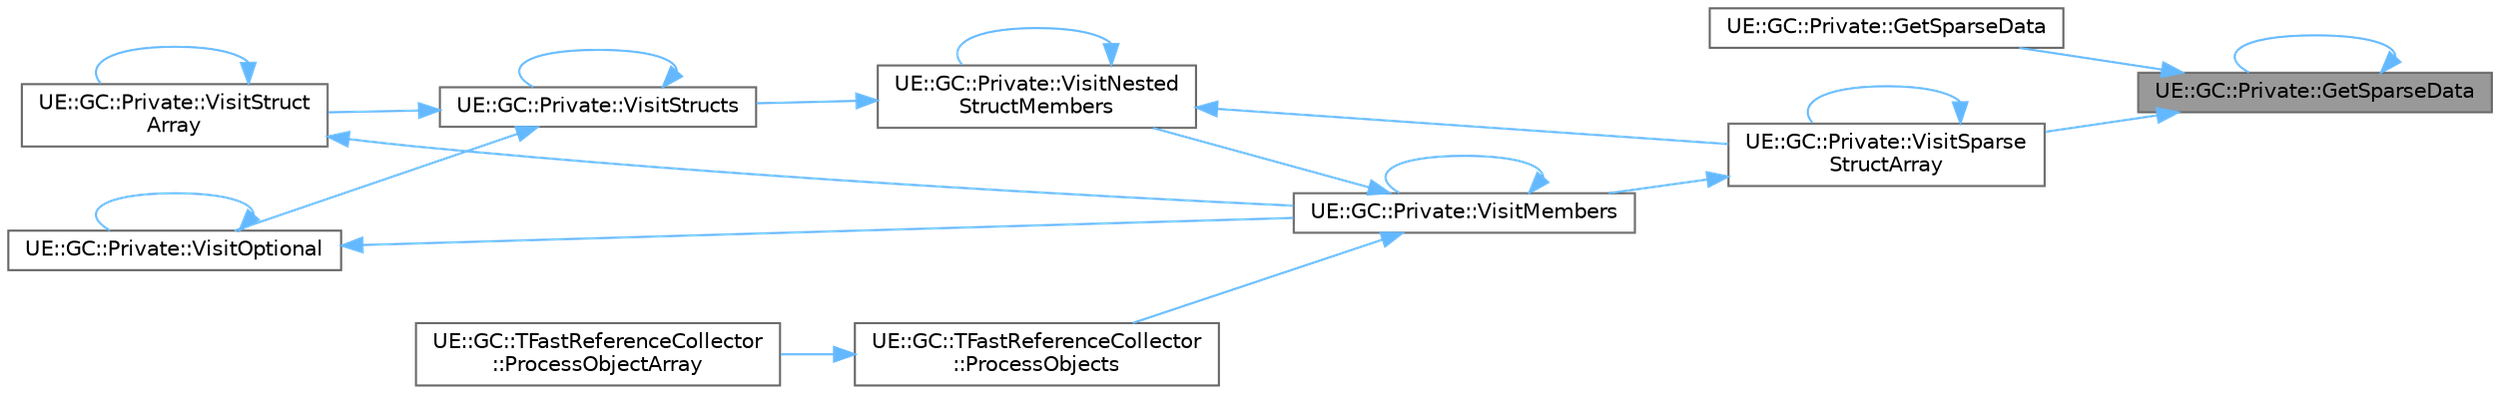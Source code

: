 digraph "UE::GC::Private::GetSparseData"
{
 // INTERACTIVE_SVG=YES
 // LATEX_PDF_SIZE
  bgcolor="transparent";
  edge [fontname=Helvetica,fontsize=10,labelfontname=Helvetica,labelfontsize=10];
  node [fontname=Helvetica,fontsize=10,shape=box,height=0.2,width=0.4];
  rankdir="RL";
  Node1 [id="Node000001",label="UE::GC::Private::GetSparseData",height=0.2,width=0.4,color="gray40", fillcolor="grey60", style="filled", fontcolor="black",tooltip=" "];
  Node1 -> Node2 [id="edge1_Node000001_Node000002",dir="back",color="steelblue1",style="solid",tooltip=" "];
  Node2 [id="Node000002",label="UE::GC::Private::GetSparseData",height=0.2,width=0.4,color="grey40", fillcolor="white", style="filled",URL="$d4/dc8/namespaceUE_1_1GC_1_1Private.html#a13339cd863b57e54b18d8c81e9a927e7",tooltip=" "];
  Node1 -> Node1 [id="edge2_Node000001_Node000001",dir="back",color="steelblue1",style="solid",tooltip=" "];
  Node1 -> Node3 [id="edge3_Node000001_Node000003",dir="back",color="steelblue1",style="solid",tooltip=" "];
  Node3 [id="Node000003",label="UE::GC::Private::VisitSparse\lStructArray",height=0.2,width=0.4,color="grey40", fillcolor="white", style="filled",URL="$d4/dc8/namespaceUE_1_1GC_1_1Private.html#ae70ee5ad5707effd39be7b6f9703979a",tooltip=" "];
  Node3 -> Node4 [id="edge4_Node000003_Node000004",dir="back",color="steelblue1",style="solid",tooltip=" "];
  Node4 [id="Node000004",label="UE::GC::Private::VisitMembers",height=0.2,width=0.4,color="grey40", fillcolor="white", style="filled",URL="$d4/dc8/namespaceUE_1_1GC_1_1Private.html#a07274376c8d0eeb439f38afce685845f",tooltip=" "];
  Node4 -> Node5 [id="edge5_Node000004_Node000005",dir="back",color="steelblue1",style="solid",tooltip=" "];
  Node5 [id="Node000005",label="UE::GC::TFastReferenceCollector\l::ProcessObjects",height=0.2,width=0.4,color="grey40", fillcolor="white", style="filled",URL="$db/de2/classUE_1_1GC_1_1TFastReferenceCollector.html#a30dcfbff214ce5a44babc8708be0487c",tooltip=" "];
  Node5 -> Node6 [id="edge6_Node000005_Node000006",dir="back",color="steelblue1",style="solid",tooltip=" "];
  Node6 [id="Node000006",label="UE::GC::TFastReferenceCollector\l::ProcessObjectArray",height=0.2,width=0.4,color="grey40", fillcolor="white", style="filled",URL="$db/de2/classUE_1_1GC_1_1TFastReferenceCollector.html#a10caf092dde51d961ec181547739266d",tooltip=" "];
  Node4 -> Node4 [id="edge7_Node000004_Node000004",dir="back",color="steelblue1",style="solid",tooltip=" "];
  Node4 -> Node7 [id="edge8_Node000004_Node000007",dir="back",color="steelblue1",style="solid",tooltip=" "];
  Node7 [id="Node000007",label="UE::GC::Private::VisitNested\lStructMembers",height=0.2,width=0.4,color="grey40", fillcolor="white", style="filled",URL="$d4/dc8/namespaceUE_1_1GC_1_1Private.html#a85e23db03acb3a448a907f1299a9a7e0",tooltip=" "];
  Node7 -> Node7 [id="edge9_Node000007_Node000007",dir="back",color="steelblue1",style="solid",tooltip=" "];
  Node7 -> Node3 [id="edge10_Node000007_Node000003",dir="back",color="steelblue1",style="solid",tooltip=" "];
  Node7 -> Node8 [id="edge11_Node000007_Node000008",dir="back",color="steelblue1",style="solid",tooltip=" "];
  Node8 [id="Node000008",label="UE::GC::Private::VisitStructs",height=0.2,width=0.4,color="grey40", fillcolor="white", style="filled",URL="$d4/dc8/namespaceUE_1_1GC_1_1Private.html#abc7a680028266fd7006a347b9d4c363c",tooltip=" "];
  Node8 -> Node9 [id="edge12_Node000008_Node000009",dir="back",color="steelblue1",style="solid",tooltip=" "];
  Node9 [id="Node000009",label="UE::GC::Private::VisitOptional",height=0.2,width=0.4,color="grey40", fillcolor="white", style="filled",URL="$d4/dc8/namespaceUE_1_1GC_1_1Private.html#a3a9bf74aadcd99f49dc31258ab5a94ac",tooltip=" "];
  Node9 -> Node4 [id="edge13_Node000009_Node000004",dir="back",color="steelblue1",style="solid",tooltip=" "];
  Node9 -> Node9 [id="edge14_Node000009_Node000009",dir="back",color="steelblue1",style="solid",tooltip=" "];
  Node8 -> Node10 [id="edge15_Node000008_Node000010",dir="back",color="steelblue1",style="solid",tooltip=" "];
  Node10 [id="Node000010",label="UE::GC::Private::VisitStruct\lArray",height=0.2,width=0.4,color="grey40", fillcolor="white", style="filled",URL="$d4/dc8/namespaceUE_1_1GC_1_1Private.html#aeb7f9011d1f31935ab8e31e6e1bb310e",tooltip=" "];
  Node10 -> Node4 [id="edge16_Node000010_Node000004",dir="back",color="steelblue1",style="solid",tooltip=" "];
  Node10 -> Node10 [id="edge17_Node000010_Node000010",dir="back",color="steelblue1",style="solid",tooltip=" "];
  Node8 -> Node8 [id="edge18_Node000008_Node000008",dir="back",color="steelblue1",style="solid",tooltip=" "];
  Node3 -> Node3 [id="edge19_Node000003_Node000003",dir="back",color="steelblue1",style="solid",tooltip=" "];
}
